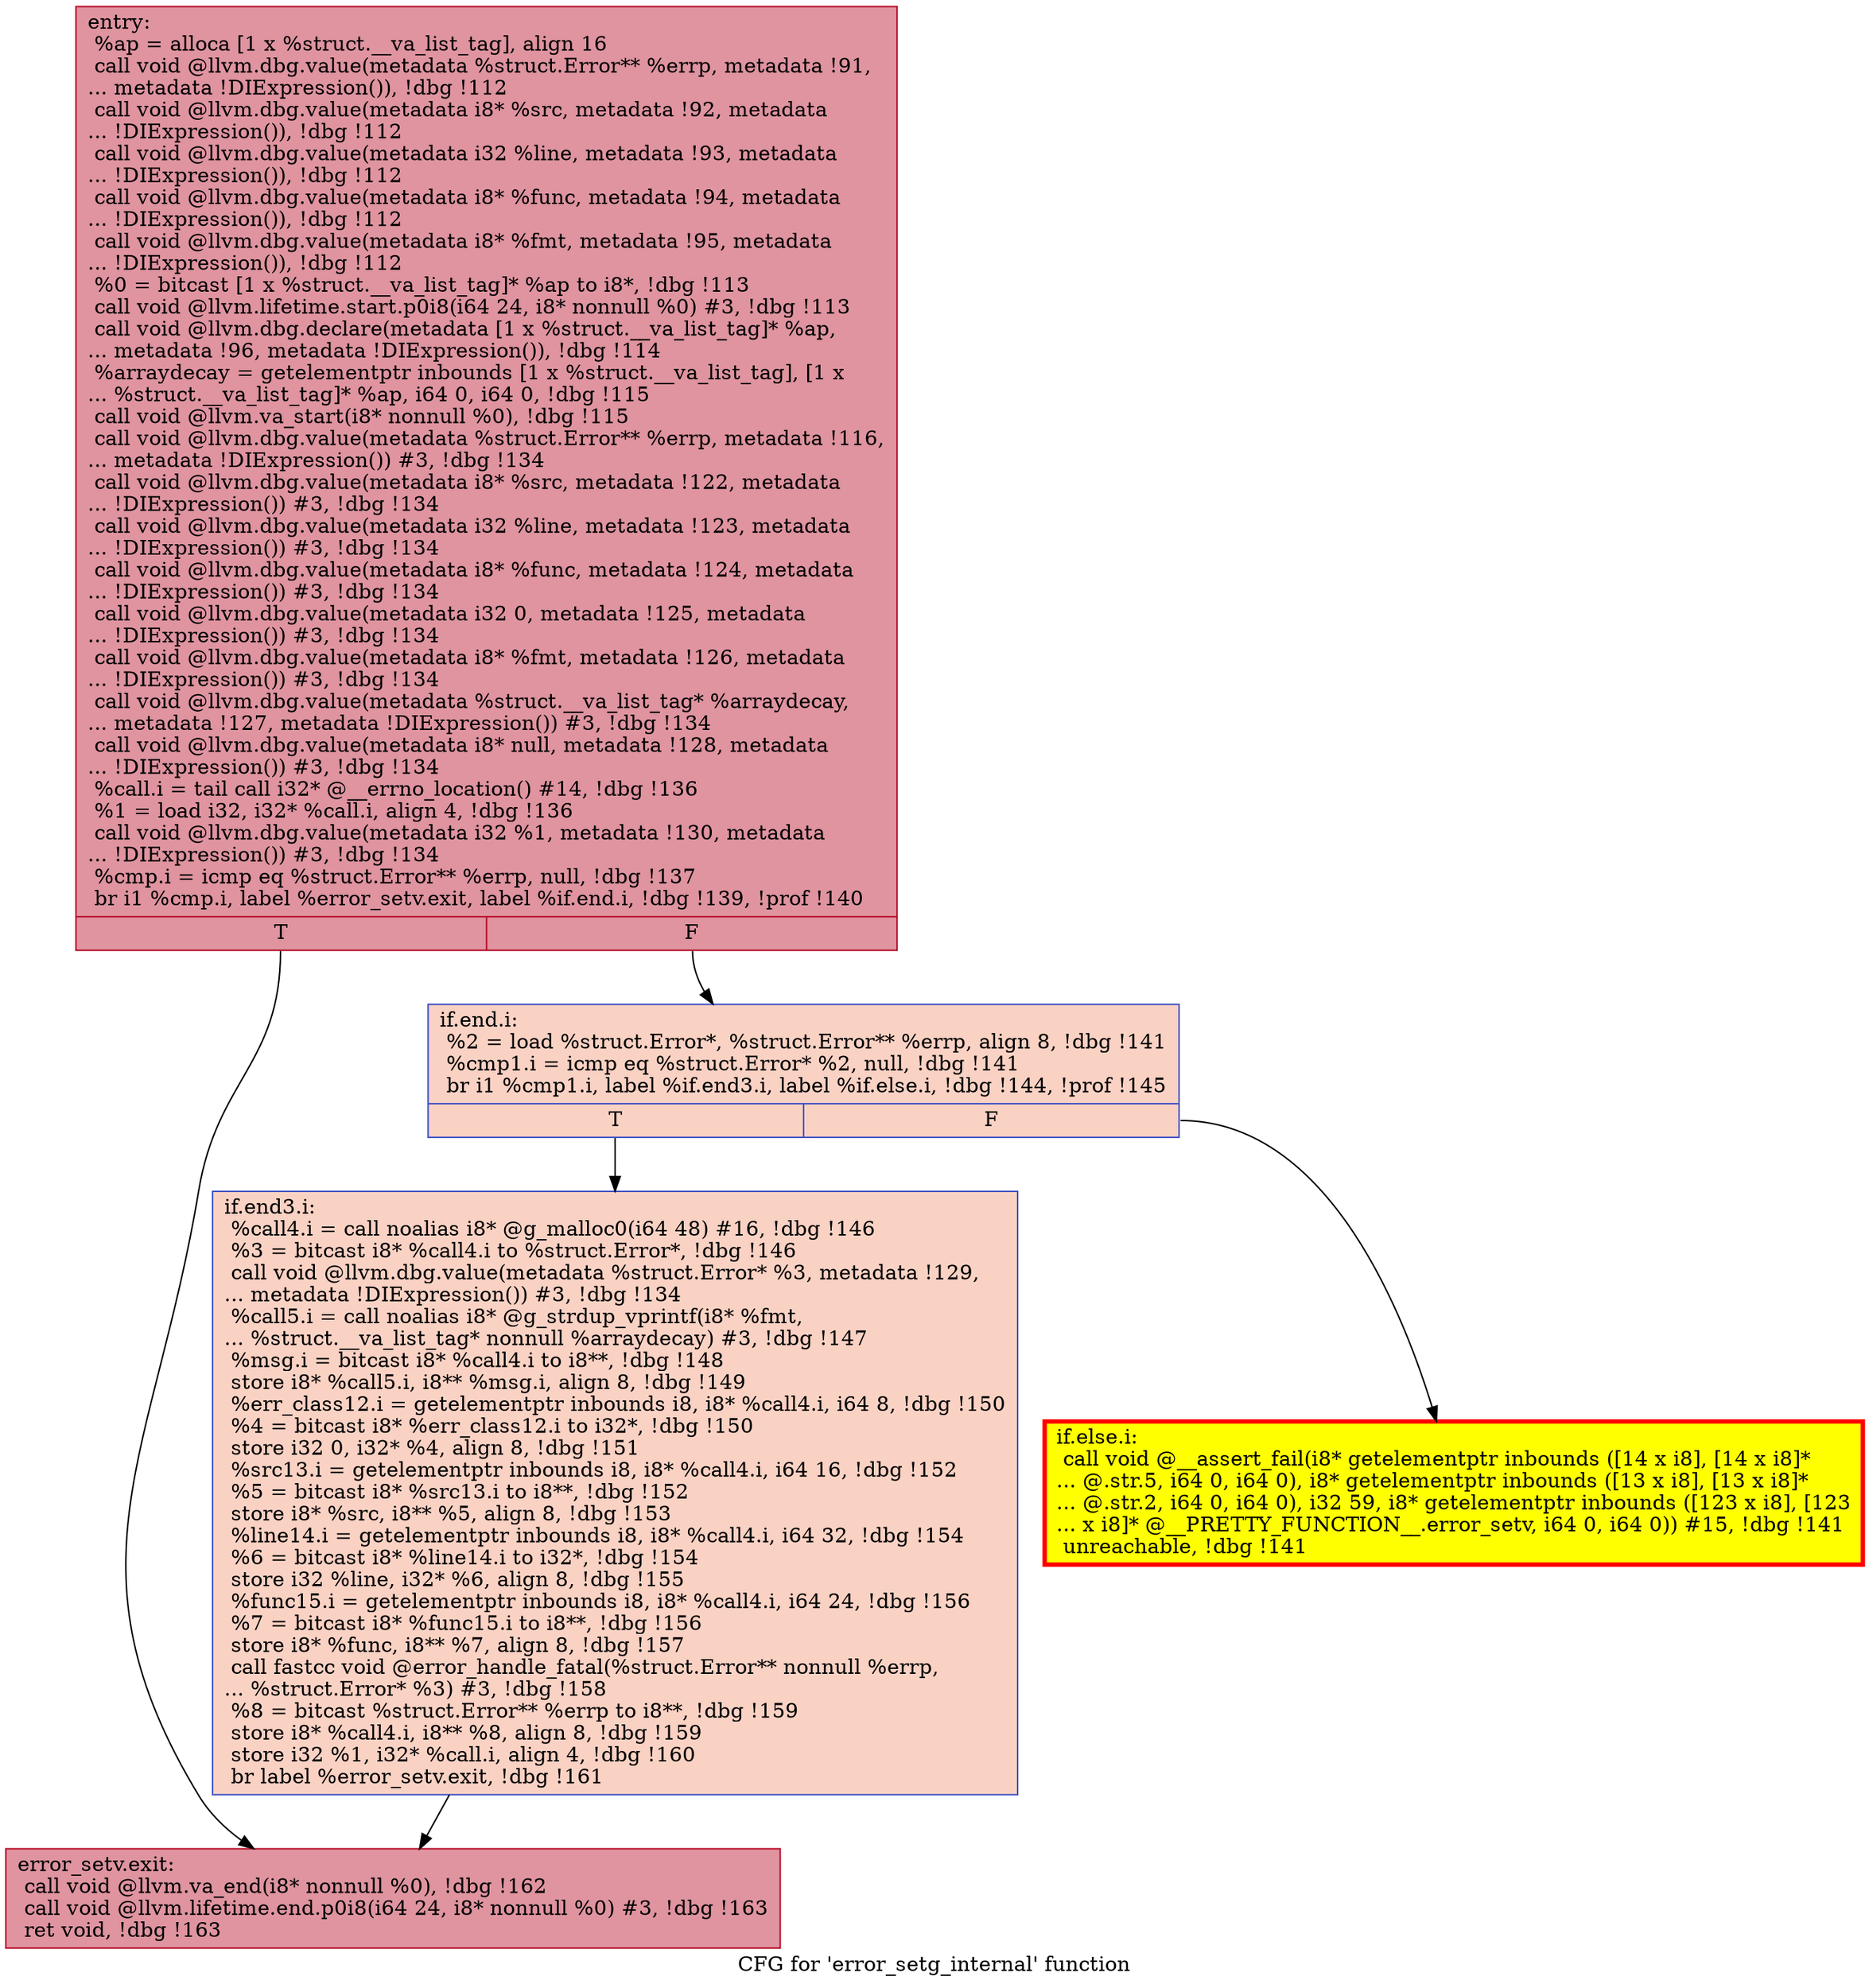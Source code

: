 digraph "CFG for 'error_setg_internal' function" {
	label="CFG for 'error_setg_internal' function";

	Node0x55bf8eb3f960 [shape=record,color="#b70d28ff", style=filled, fillcolor="#b70d2870",label="{entry:\l  %ap = alloca [1 x %struct.__va_list_tag], align 16\l  call void @llvm.dbg.value(metadata %struct.Error** %errp, metadata !91,\l... metadata !DIExpression()), !dbg !112\l  call void @llvm.dbg.value(metadata i8* %src, metadata !92, metadata\l... !DIExpression()), !dbg !112\l  call void @llvm.dbg.value(metadata i32 %line, metadata !93, metadata\l... !DIExpression()), !dbg !112\l  call void @llvm.dbg.value(metadata i8* %func, metadata !94, metadata\l... !DIExpression()), !dbg !112\l  call void @llvm.dbg.value(metadata i8* %fmt, metadata !95, metadata\l... !DIExpression()), !dbg !112\l  %0 = bitcast [1 x %struct.__va_list_tag]* %ap to i8*, !dbg !113\l  call void @llvm.lifetime.start.p0i8(i64 24, i8* nonnull %0) #3, !dbg !113\l  call void @llvm.dbg.declare(metadata [1 x %struct.__va_list_tag]* %ap,\l... metadata !96, metadata !DIExpression()), !dbg !114\l  %arraydecay = getelementptr inbounds [1 x %struct.__va_list_tag], [1 x\l... %struct.__va_list_tag]* %ap, i64 0, i64 0, !dbg !115\l  call void @llvm.va_start(i8* nonnull %0), !dbg !115\l  call void @llvm.dbg.value(metadata %struct.Error** %errp, metadata !116,\l... metadata !DIExpression()) #3, !dbg !134\l  call void @llvm.dbg.value(metadata i8* %src, metadata !122, metadata\l... !DIExpression()) #3, !dbg !134\l  call void @llvm.dbg.value(metadata i32 %line, metadata !123, metadata\l... !DIExpression()) #3, !dbg !134\l  call void @llvm.dbg.value(metadata i8* %func, metadata !124, metadata\l... !DIExpression()) #3, !dbg !134\l  call void @llvm.dbg.value(metadata i32 0, metadata !125, metadata\l... !DIExpression()) #3, !dbg !134\l  call void @llvm.dbg.value(metadata i8* %fmt, metadata !126, metadata\l... !DIExpression()) #3, !dbg !134\l  call void @llvm.dbg.value(metadata %struct.__va_list_tag* %arraydecay,\l... metadata !127, metadata !DIExpression()) #3, !dbg !134\l  call void @llvm.dbg.value(metadata i8* null, metadata !128, metadata\l... !DIExpression()) #3, !dbg !134\l  %call.i = tail call i32* @__errno_location() #14, !dbg !136\l  %1 = load i32, i32* %call.i, align 4, !dbg !136\l  call void @llvm.dbg.value(metadata i32 %1, metadata !130, metadata\l... !DIExpression()) #3, !dbg !134\l  %cmp.i = icmp eq %struct.Error** %errp, null, !dbg !137\l  br i1 %cmp.i, label %error_setv.exit, label %if.end.i, !dbg !139, !prof !140\l|{<s0>T|<s1>F}}"];
	Node0x55bf8eb3f960:s0 -> Node0x55bf8ed31d70;
	Node0x55bf8eb3f960:s1 -> Node0x55bf8ed215a0;
	Node0x55bf8ed215a0 [shape=record,color="#3d50c3ff", style=filled, fillcolor="#f4987a70",label="{if.end.i:                                         \l  %2 = load %struct.Error*, %struct.Error** %errp, align 8, !dbg !141\l  %cmp1.i = icmp eq %struct.Error* %2, null, !dbg !141\l  br i1 %cmp1.i, label %if.end3.i, label %if.else.i, !dbg !144, !prof !145\l|{<s0>T|<s1>F}}"];
	Node0x55bf8ed215a0:s0 -> Node0x55bf8ed318c0;
	Node0x55bf8ed215a0:s1 -> Node0x55bf8ed21620;
	Node0x55bf8ed21620 [shape=record,penwidth=3.0, style="filled", color="red", fillcolor="yellow",label="{if.else.i:                                        \l  call void @__assert_fail(i8* getelementptr inbounds ([14 x i8], [14 x i8]*\l... @.str.5, i64 0, i64 0), i8* getelementptr inbounds ([13 x i8], [13 x i8]*\l... @.str.2, i64 0, i64 0), i32 59, i8* getelementptr inbounds ([123 x i8], [123\l... x i8]* @__PRETTY_FUNCTION__.error_setv, i64 0, i64 0)) #15, !dbg !141\l  unreachable, !dbg !141\l}"];
	Node0x55bf8ed318c0 [shape=record,color="#3d50c3ff", style=filled, fillcolor="#f4987a70",label="{if.end3.i:                                        \l  %call4.i = call noalias i8* @g_malloc0(i64 48) #16, !dbg !146\l  %3 = bitcast i8* %call4.i to %struct.Error*, !dbg !146\l  call void @llvm.dbg.value(metadata %struct.Error* %3, metadata !129,\l... metadata !DIExpression()) #3, !dbg !134\l  %call5.i = call noalias i8* @g_strdup_vprintf(i8* %fmt,\l... %struct.__va_list_tag* nonnull %arraydecay) #3, !dbg !147\l  %msg.i = bitcast i8* %call4.i to i8**, !dbg !148\l  store i8* %call5.i, i8** %msg.i, align 8, !dbg !149\l  %err_class12.i = getelementptr inbounds i8, i8* %call4.i, i64 8, !dbg !150\l  %4 = bitcast i8* %err_class12.i to i32*, !dbg !150\l  store i32 0, i32* %4, align 8, !dbg !151\l  %src13.i = getelementptr inbounds i8, i8* %call4.i, i64 16, !dbg !152\l  %5 = bitcast i8* %src13.i to i8**, !dbg !152\l  store i8* %src, i8** %5, align 8, !dbg !153\l  %line14.i = getelementptr inbounds i8, i8* %call4.i, i64 32, !dbg !154\l  %6 = bitcast i8* %line14.i to i32*, !dbg !154\l  store i32 %line, i32* %6, align 8, !dbg !155\l  %func15.i = getelementptr inbounds i8, i8* %call4.i, i64 24, !dbg !156\l  %7 = bitcast i8* %func15.i to i8**, !dbg !156\l  store i8* %func, i8** %7, align 8, !dbg !157\l  call fastcc void @error_handle_fatal(%struct.Error** nonnull %errp,\l... %struct.Error* %3) #3, !dbg !158\l  %8 = bitcast %struct.Error** %errp to i8**, !dbg !159\l  store i8* %call4.i, i8** %8, align 8, !dbg !159\l  store i32 %1, i32* %call.i, align 4, !dbg !160\l  br label %error_setv.exit, !dbg !161\l}"];
	Node0x55bf8ed318c0 -> Node0x55bf8ed31d70;
	Node0x55bf8ed31d70 [shape=record,color="#b70d28ff", style=filled, fillcolor="#b70d2870",label="{error_setv.exit:                                  \l  call void @llvm.va_end(i8* nonnull %0), !dbg !162\l  call void @llvm.lifetime.end.p0i8(i64 24, i8* nonnull %0) #3, !dbg !163\l  ret void, !dbg !163\l}"];
}
